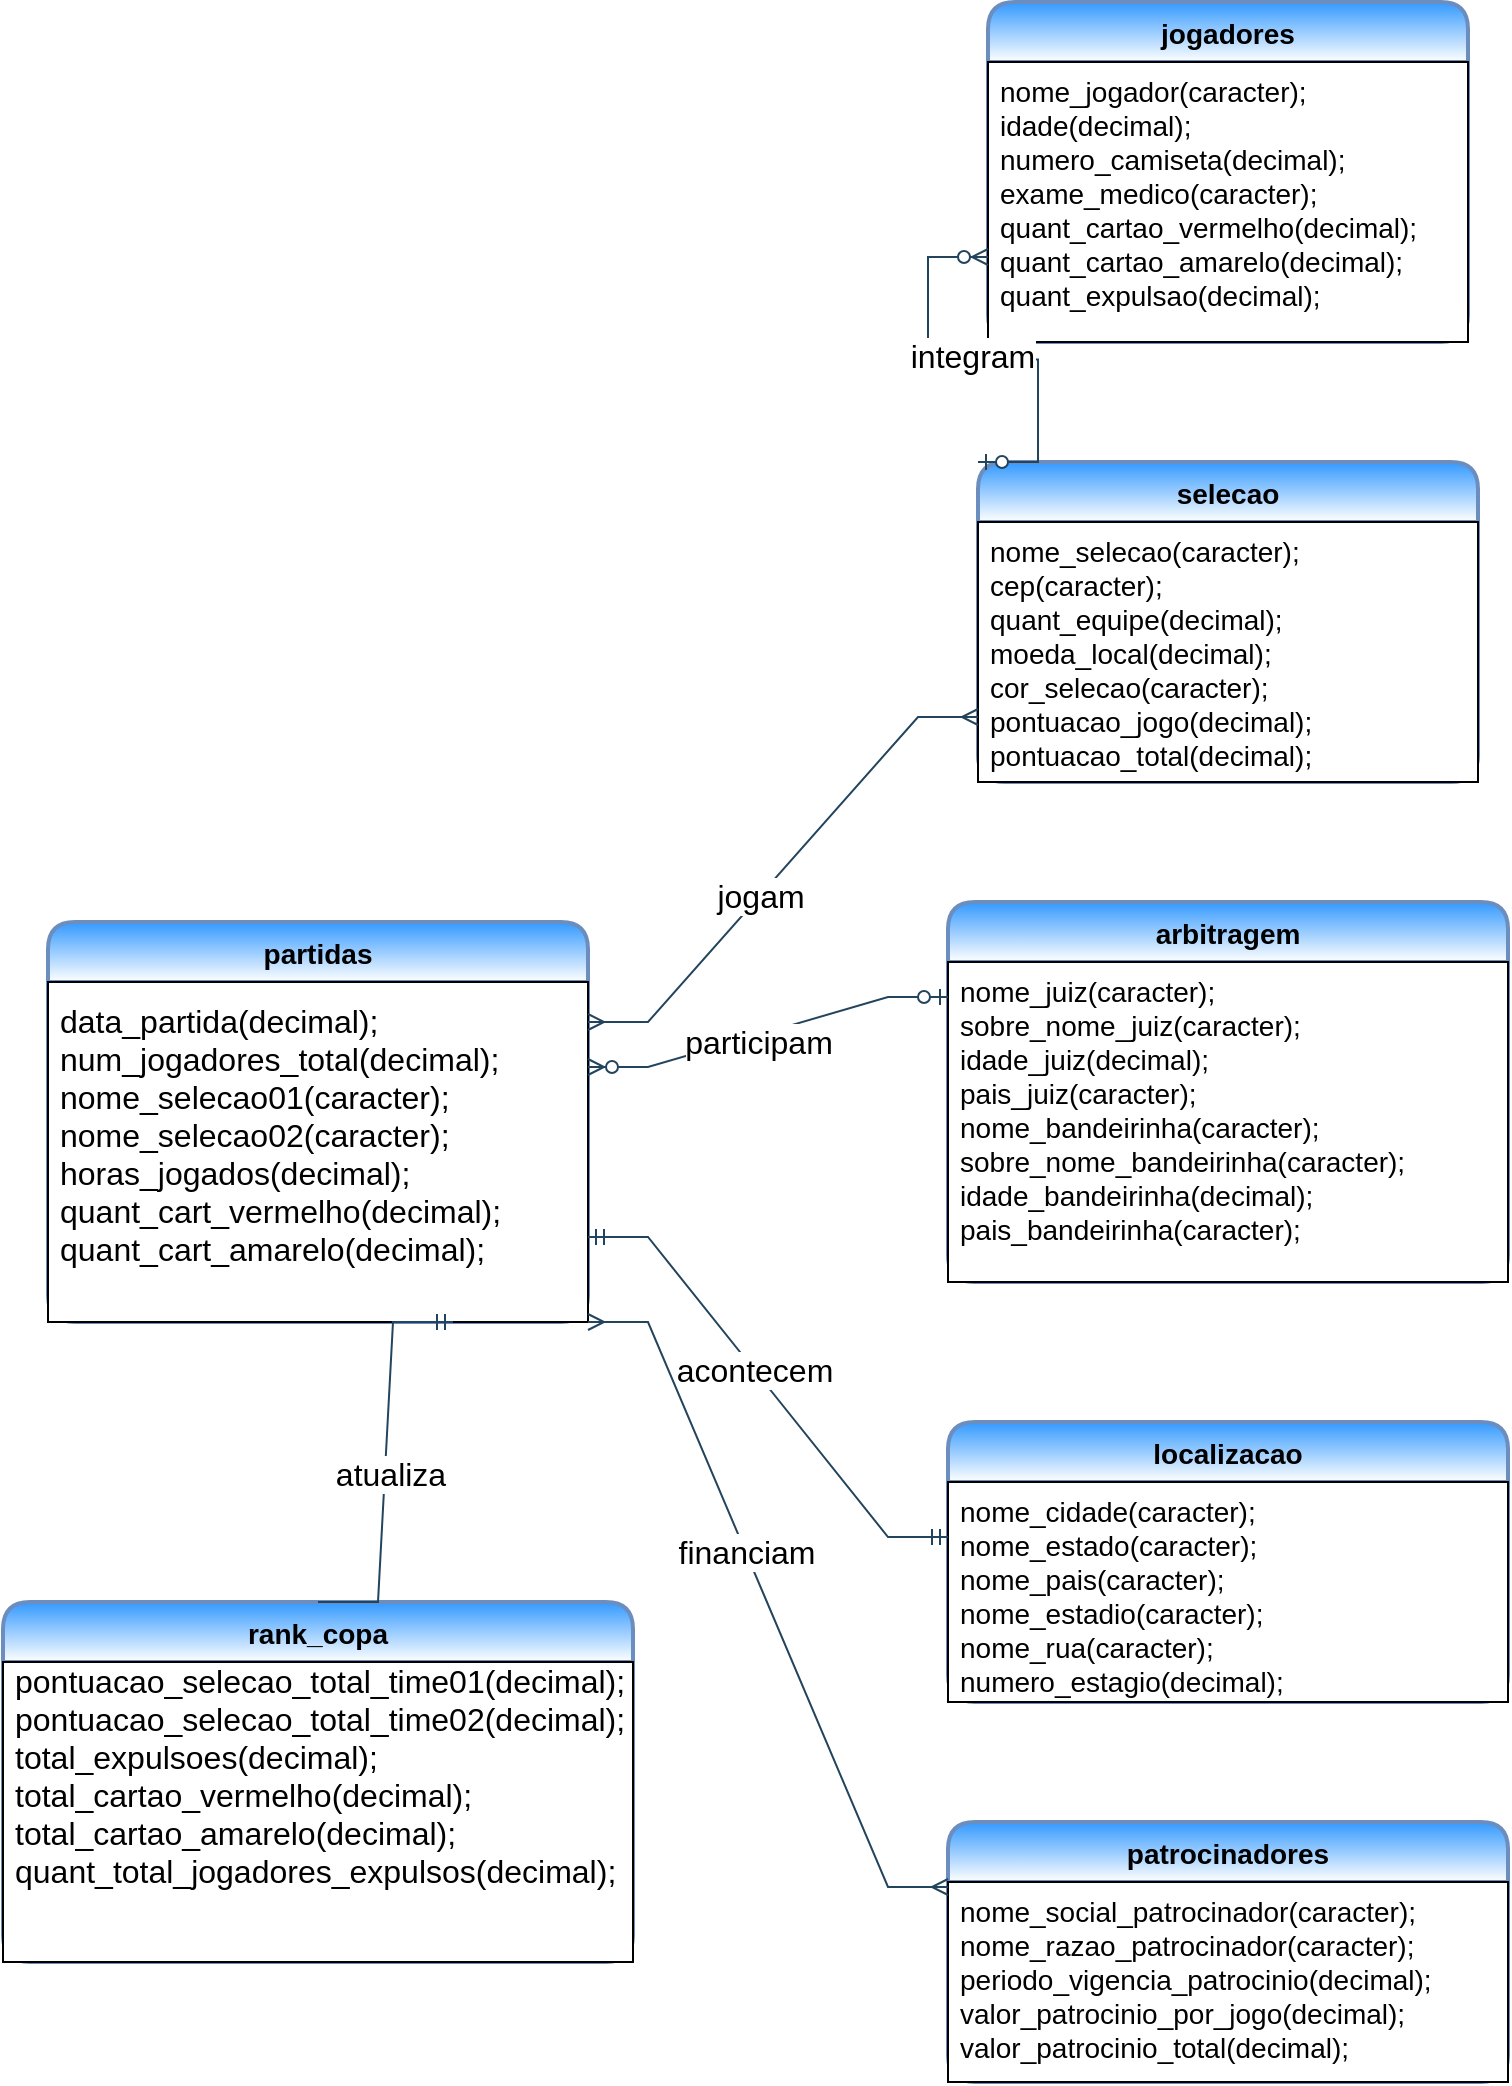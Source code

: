 <mxfile version="14.6.12" type="github">
  <diagram id="DI82Bb3bqDMcabK5-wRD" name="Page-1">
    <mxGraphModel dx="842" dy="826" grid="1" gridSize="10" guides="1" tooltips="1" connect="1" arrows="1" fold="1" page="1" pageScale="1" pageWidth="850" pageHeight="1100" background="#FFFFFF" math="0" shadow="0">
      <root>
        <mxCell id="0" />
        <mxCell id="1" parent="0" />
        <mxCell id="eNTcGy9PJzzU8kZrzDq5-6" value="selecao" style="swimlane;childLayout=stackLayout;horizontal=1;startSize=30;horizontalStack=0;rounded=1;fontSize=14;fontStyle=1;strokeWidth=2;resizeParent=0;resizeLast=1;shadow=0;align=center;sketch=0;labelBackgroundColor=none;labelBorderColor=none;strokeColor=#6c8ebf;gradientColor=#ffffff;fillColor=#3399FF;" parent="1" vertex="1">
          <mxGeometry x="505" y="250" width="250" height="160" as="geometry" />
        </mxCell>
        <mxCell id="eNTcGy9PJzzU8kZrzDq5-7" value="nome_selecao(caracter);&#xa;cep(caracter);&#xa;quant_equipe(decimal);&#xa;moeda_local(decimal);&#xa;cor_selecao(caracter);&#xa;pontuacao_jogo(decimal);&#xa;pontuacao_total(decimal);&#xa;" style="align=left;spacingLeft=4;fontSize=14;verticalAlign=top;resizable=0;rotatable=0;part=1;" parent="eNTcGy9PJzzU8kZrzDq5-6" vertex="1">
          <mxGeometry y="30" width="250" height="130" as="geometry" />
        </mxCell>
        <mxCell id="eNTcGy9PJzzU8kZrzDq5-8" value="jogadores" style="swimlane;childLayout=stackLayout;horizontal=1;startSize=30;horizontalStack=0;rounded=1;fontSize=14;fontStyle=1;strokeWidth=2;resizeParent=0;resizeLast=1;shadow=0;align=center;sketch=0;labelBackgroundColor=none;labelBorderColor=none;strokeColor=#6c8ebf;gradientColor=#ffffff;fillColor=#3399FF;" parent="1" vertex="1">
          <mxGeometry x="510" y="20" width="240" height="170" as="geometry" />
        </mxCell>
        <mxCell id="eNTcGy9PJzzU8kZrzDq5-9" value="nome_jogador(caracter);&#xa;idade(decimal);&#xa;numero_camiseta(decimal);&#xa;exame_medico(caracter);&#xa;quant_cartao_vermelho(decimal);&#xa;quant_cartao_amarelo(decimal);&#xa;quant_expulsao(decimal);" style="align=left;spacingLeft=4;fontSize=14;verticalAlign=top;resizable=0;rotatable=0;part=1;" parent="eNTcGy9PJzzU8kZrzDq5-8" vertex="1">
          <mxGeometry y="30" width="240" height="140" as="geometry" />
        </mxCell>
        <mxCell id="eNTcGy9PJzzU8kZrzDq5-11" value="partidas" style="swimlane;childLayout=stackLayout;horizontal=1;startSize=30;horizontalStack=0;rounded=1;fontSize=14;fontStyle=1;strokeWidth=2;resizeParent=0;resizeLast=1;shadow=0;align=center;sketch=0;labelBackgroundColor=none;labelBorderColor=none;strokeColor=#6c8ebf;gradientColor=#ffffff;fillColor=#3399FF;" parent="1" vertex="1">
          <mxGeometry x="40" y="480" width="270" height="200" as="geometry" />
        </mxCell>
        <mxCell id="eNTcGy9PJzzU8kZrzDq5-12" value="data_partida(decimal);&#xa;num_jogadores_total(decimal);&#xa;nome_selecao01(caracter);&#xa;nome_selecao02(caracter);&#xa;horas_jogados(decimal);&#xa;quant_cart_vermelho(decimal);&#xa;quant_cart_amarelo(decimal);&#xa;" style="align=left;spacingLeft=4;fontSize=16;verticalAlign=middle;resizable=0;rotatable=0;part=1;" parent="eNTcGy9PJzzU8kZrzDq5-11" vertex="1">
          <mxGeometry y="30" width="270" height="170" as="geometry" />
        </mxCell>
        <mxCell id="eNTcGy9PJzzU8kZrzDq5-13" value="arbitragem" style="swimlane;childLayout=stackLayout;horizontal=1;startSize=30;horizontalStack=0;rounded=1;fontSize=14;fontStyle=1;strokeWidth=2;resizeParent=0;resizeLast=1;shadow=0;align=center;sketch=0;labelBackgroundColor=none;labelBorderColor=none;strokeColor=#6c8ebf;gradientColor=#ffffff;fillColor=#3399FF;" parent="1" vertex="1">
          <mxGeometry x="490" y="470" width="280" height="190" as="geometry" />
        </mxCell>
        <mxCell id="eNTcGy9PJzzU8kZrzDq5-14" value="nome_juiz(caracter);&#xa;sobre_nome_juiz(caracter);&#xa;idade_juiz(decimal);&#xa;pais_juiz(caracter);&#xa;nome_bandeirinha(caracter);&#xa;sobre_nome_bandeirinha(caracter);&#xa;idade_bandeirinha(decimal);&#xa;pais_bandeirinha(caracter);" style="align=left;spacingLeft=4;fontSize=14;verticalAlign=top;resizable=0;rotatable=0;part=1;" parent="eNTcGy9PJzzU8kZrzDq5-13" vertex="1">
          <mxGeometry y="30" width="280" height="160" as="geometry" />
        </mxCell>
        <mxCell id="eNTcGy9PJzzU8kZrzDq5-15" value="localizacao" style="swimlane;childLayout=stackLayout;horizontal=1;startSize=30;horizontalStack=0;rounded=1;fontSize=14;fontStyle=1;strokeWidth=2;resizeParent=0;resizeLast=1;shadow=0;align=center;sketch=0;labelBackgroundColor=none;labelBorderColor=none;strokeColor=#6c8ebf;gradientColor=#ffffff;fillColor=#3399FF;" parent="1" vertex="1">
          <mxGeometry x="490" y="730" width="280" height="140" as="geometry" />
        </mxCell>
        <mxCell id="eNTcGy9PJzzU8kZrzDq5-16" value="nome_cidade(caracter);&#xa;nome_estado(caracter);&#xa;nome_pais(caracter);&#xa;nome_estadio(caracter);&#xa;nome_rua(caracter);&#xa;numero_estagio(decimal);&#xa;&#xa;" style="align=left;spacingLeft=4;fontSize=14;verticalAlign=top;resizable=0;rotatable=0;part=1;" parent="eNTcGy9PJzzU8kZrzDq5-15" vertex="1">
          <mxGeometry y="30" width="280" height="110" as="geometry" />
        </mxCell>
        <mxCell id="eNTcGy9PJzzU8kZrzDq5-17" value="patrocinadores" style="swimlane;childLayout=stackLayout;horizontal=1;startSize=30;horizontalStack=0;rounded=1;fontSize=14;fontStyle=1;strokeWidth=2;resizeParent=0;resizeLast=1;shadow=0;align=center;sketch=0;labelBackgroundColor=none;labelBorderColor=none;strokeColor=#6c8ebf;gradientColor=#ffffff;fillColor=#3399FF;" parent="1" vertex="1">
          <mxGeometry x="490" y="930" width="280" height="130" as="geometry" />
        </mxCell>
        <mxCell id="eNTcGy9PJzzU8kZrzDq5-18" value="nome_social_patrocinador(caracter);&#xa;nome_razao_patrocinador(caracter);&#xa;periodo_vigencia_patrocinio(decimal);&#xa;valor_patrocinio_por_jogo(decimal);&#xa;valor_patrocinio_total(decimal);&#xa;&#xa;" style="align=left;spacingLeft=4;fontSize=14;verticalAlign=top;resizable=0;rotatable=0;part=1;" parent="eNTcGy9PJzzU8kZrzDq5-17" vertex="1">
          <mxGeometry y="30" width="280" height="100" as="geometry" />
        </mxCell>
        <mxCell id="eNTcGy9PJzzU8kZrzDq5-22" value="rank_copa" style="swimlane;childLayout=stackLayout;horizontal=1;startSize=30;horizontalStack=0;rounded=1;fontSize=14;fontStyle=1;strokeWidth=2;resizeParent=0;resizeLast=1;shadow=0;align=center;sketch=0;labelBackgroundColor=none;labelBorderColor=none;strokeColor=#6c8ebf;gradientColor=#ffffff;fillColor=#3399FF;" parent="1" vertex="1">
          <mxGeometry x="17.5" y="820" width="315" height="180" as="geometry" />
        </mxCell>
        <mxCell id="eNTcGy9PJzzU8kZrzDq5-23" value="pontuacao_selecao_total_time01(decimal);&#xa;pontuacao_selecao_total_time02(decimal);&#xa;total_expulsoes(decimal);&#xa;total_cartao_vermelho(decimal);&#xa;total_cartao_amarelo(decimal);&#xa;quant_total_jogadores_expulsos(decimal);&#xa;&#xa;" style="align=left;spacingLeft=4;fontSize=16;verticalAlign=middle;resizable=0;rotatable=0;part=1;" parent="eNTcGy9PJzzU8kZrzDq5-22" vertex="1">
          <mxGeometry y="30" width="315" height="150" as="geometry" />
        </mxCell>
        <mxCell id="eNTcGy9PJzzU8kZrzDq5-31" value="" style="edgeStyle=entityRelationEdgeStyle;fontSize=12;html=1;endArrow=ERmandOne;startArrow=ERmandOne;rounded=0;strokeColor=#23445D;exitX=1;exitY=0.75;exitDx=0;exitDy=0;entryX=0;entryY=0.25;entryDx=0;entryDy=0;" parent="1" source="eNTcGy9PJzzU8kZrzDq5-12" target="eNTcGy9PJzzU8kZrzDq5-16" edge="1">
          <mxGeometry width="100" height="100" relative="1" as="geometry">
            <mxPoint x="340" y="650" as="sourcePoint" />
            <mxPoint x="440" y="550" as="targetPoint" />
          </mxGeometry>
        </mxCell>
        <mxCell id="eNTcGy9PJzzU8kZrzDq5-52" value="&lt;font color=&quot;#000000&quot;&gt;acontecem&lt;/font&gt;" style="edgeLabel;html=1;align=center;verticalAlign=middle;resizable=0;points=[];fontSize=16;fontColor=#FFFFFF;" parent="eNTcGy9PJzzU8kZrzDq5-31" vertex="1" connectable="0">
          <mxGeometry x="-0.082" y="1" relative="1" as="geometry">
            <mxPoint x="-1" as="offset" />
          </mxGeometry>
        </mxCell>
        <mxCell id="eNTcGy9PJzzU8kZrzDq5-34" value="" style="edgeStyle=entityRelationEdgeStyle;fontSize=12;html=1;endArrow=ERmandOne;rounded=0;strokeColor=#23445D;exitX=0.5;exitY=0;exitDx=0;exitDy=0;entryX=0.75;entryY=1;entryDx=0;entryDy=0;" parent="1" source="eNTcGy9PJzzU8kZrzDq5-22" target="eNTcGy9PJzzU8kZrzDq5-11" edge="1">
          <mxGeometry width="100" height="100" relative="1" as="geometry">
            <mxPoint x="175" y="790" as="sourcePoint" />
            <mxPoint x="40" y="650" as="targetPoint" />
          </mxGeometry>
        </mxCell>
        <mxCell id="eNTcGy9PJzzU8kZrzDq5-54" value="&lt;font color=&quot;#000000&quot;&gt;atualiza&lt;/font&gt;" style="edgeLabel;html=1;align=center;verticalAlign=middle;resizable=0;points=[];fontSize=16;fontColor=#FFFFFF;" parent="eNTcGy9PJzzU8kZrzDq5-34" vertex="1" connectable="0">
          <mxGeometry x="-0.054" y="-2" relative="1" as="geometry">
            <mxPoint as="offset" />
          </mxGeometry>
        </mxCell>
        <mxCell id="eNTcGy9PJzzU8kZrzDq5-35" value="" style="edgeStyle=entityRelationEdgeStyle;fontSize=12;html=1;endArrow=ERmany;startArrow=ERmany;rounded=0;strokeColor=#23445D;entryX=0;entryY=0.25;entryDx=0;entryDy=0;exitX=1;exitY=1;exitDx=0;exitDy=0;" parent="1" source="eNTcGy9PJzzU8kZrzDq5-12" target="eNTcGy9PJzzU8kZrzDq5-17" edge="1">
          <mxGeometry width="100" height="100" relative="1" as="geometry">
            <mxPoint x="312" y="669" as="sourcePoint" />
            <mxPoint x="460" y="900" as="targetPoint" />
          </mxGeometry>
        </mxCell>
        <mxCell id="eNTcGy9PJzzU8kZrzDq5-53" value="&lt;font color=&quot;#000000&quot;&gt;financiam&lt;/font&gt;" style="edgeLabel;html=1;align=center;verticalAlign=middle;resizable=0;points=[];fontSize=16;fontColor=#FFFFFF;" parent="eNTcGy9PJzzU8kZrzDq5-35" vertex="1" connectable="0">
          <mxGeometry x="-0.155" relative="1" as="geometry">
            <mxPoint as="offset" />
          </mxGeometry>
        </mxCell>
        <mxCell id="eNTcGy9PJzzU8kZrzDq5-46" value="" style="edgeStyle=entityRelationEdgeStyle;fontSize=12;html=1;endArrow=ERzeroToMany;startArrow=ERzeroToOne;rounded=0;strokeColor=#23445D;entryX=0;entryY=0.75;entryDx=0;entryDy=0;exitX=0;exitY=0;exitDx=0;exitDy=0;" parent="1" source="eNTcGy9PJzzU8kZrzDq5-6" target="eNTcGy9PJzzU8kZrzDq5-8" edge="1">
          <mxGeometry width="100" height="100" relative="1" as="geometry">
            <mxPoint x="370" y="420" as="sourcePoint" />
            <mxPoint x="470" y="320" as="targetPoint" />
          </mxGeometry>
        </mxCell>
        <mxCell id="eNTcGy9PJzzU8kZrzDq5-47" value="&lt;font color=&quot;#000000&quot;&gt;integram&lt;/font&gt;" style="edgeLabel;html=1;align=center;verticalAlign=middle;resizable=0;points=[];fontSize=16;fontColor=#FFFFFF;" parent="eNTcGy9PJzzU8kZrzDq5-46" vertex="1" connectable="0">
          <mxGeometry x="0.051" y="-2" relative="1" as="geometry">
            <mxPoint as="offset" />
          </mxGeometry>
        </mxCell>
        <mxCell id="eNTcGy9PJzzU8kZrzDq5-48" value="" style="edgeStyle=entityRelationEdgeStyle;fontSize=12;html=1;endArrow=ERmany;startArrow=ERmany;rounded=0;strokeColor=#23445D;entryX=0;entryY=0.75;entryDx=0;entryDy=0;exitX=1;exitY=0.25;exitDx=0;exitDy=0;" parent="1" source="eNTcGy9PJzzU8kZrzDq5-11" target="eNTcGy9PJzzU8kZrzDq5-7" edge="1">
          <mxGeometry width="100" height="100" relative="1" as="geometry">
            <mxPoint x="370" y="470" as="sourcePoint" />
            <mxPoint x="470" y="370" as="targetPoint" />
          </mxGeometry>
        </mxCell>
        <mxCell id="eNTcGy9PJzzU8kZrzDq5-49" value="&lt;font color=&quot;#000000&quot;&gt;jogam&lt;/font&gt;" style="edgeLabel;html=1;align=center;verticalAlign=middle;resizable=0;points=[];fontSize=16;fontColor=#FFFFFF;" parent="eNTcGy9PJzzU8kZrzDq5-48" vertex="1" connectable="0">
          <mxGeometry x="-0.133" relative="1" as="geometry">
            <mxPoint as="offset" />
          </mxGeometry>
        </mxCell>
        <mxCell id="eNTcGy9PJzzU8kZrzDq5-50" value="" style="edgeStyle=entityRelationEdgeStyle;fontSize=12;html=1;endArrow=ERzeroToMany;startArrow=ERzeroToOne;rounded=0;strokeColor=#23445D;entryX=1;entryY=0.25;entryDx=0;entryDy=0;exitX=0;exitY=0.25;exitDx=0;exitDy=0;" parent="1" source="eNTcGy9PJzzU8kZrzDq5-13" target="eNTcGy9PJzzU8kZrzDq5-12" edge="1">
          <mxGeometry width="100" height="100" relative="1" as="geometry">
            <mxPoint x="370" y="450" as="sourcePoint" />
            <mxPoint x="470" y="350" as="targetPoint" />
          </mxGeometry>
        </mxCell>
        <mxCell id="eNTcGy9PJzzU8kZrzDq5-51" value="&lt;font color=&quot;#000000&quot;&gt;participam&lt;/font&gt;" style="edgeLabel;html=1;align=center;verticalAlign=middle;resizable=0;points=[];fontSize=16;fontColor=#FFFFFF;" parent="eNTcGy9PJzzU8kZrzDq5-50" vertex="1" connectable="0">
          <mxGeometry x="0.054" y="3" relative="1" as="geometry">
            <mxPoint x="-1" as="offset" />
          </mxGeometry>
        </mxCell>
      </root>
    </mxGraphModel>
  </diagram>
</mxfile>
